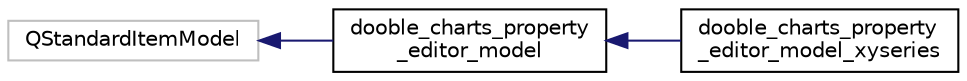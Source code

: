 digraph "Graphical Class Hierarchy"
{
 // LATEX_PDF_SIZE
  edge [fontname="Helvetica",fontsize="10",labelfontname="Helvetica",labelfontsize="10"];
  node [fontname="Helvetica",fontsize="10",shape=record];
  rankdir="LR";
  Node43 [label="QStandardItemModel",height=0.2,width=0.4,color="grey75", fillcolor="white", style="filled",tooltip=" "];
  Node43 -> Node0 [dir="back",color="midnightblue",fontsize="10",style="solid",fontname="Helvetica"];
  Node0 [label="dooble_charts_property\l_editor_model",height=0.2,width=0.4,color="black", fillcolor="white", style="filled",URL="$classdooble__charts__property__editor__model.html",tooltip=" "];
  Node0 -> Node1 [dir="back",color="midnightblue",fontsize="10",style="solid",fontname="Helvetica"];
  Node1 [label="dooble_charts_property\l_editor_model_xyseries",height=0.2,width=0.4,color="black", fillcolor="white", style="filled",URL="$classdooble__charts__property__editor__model__xyseries.html",tooltip=" "];
}
